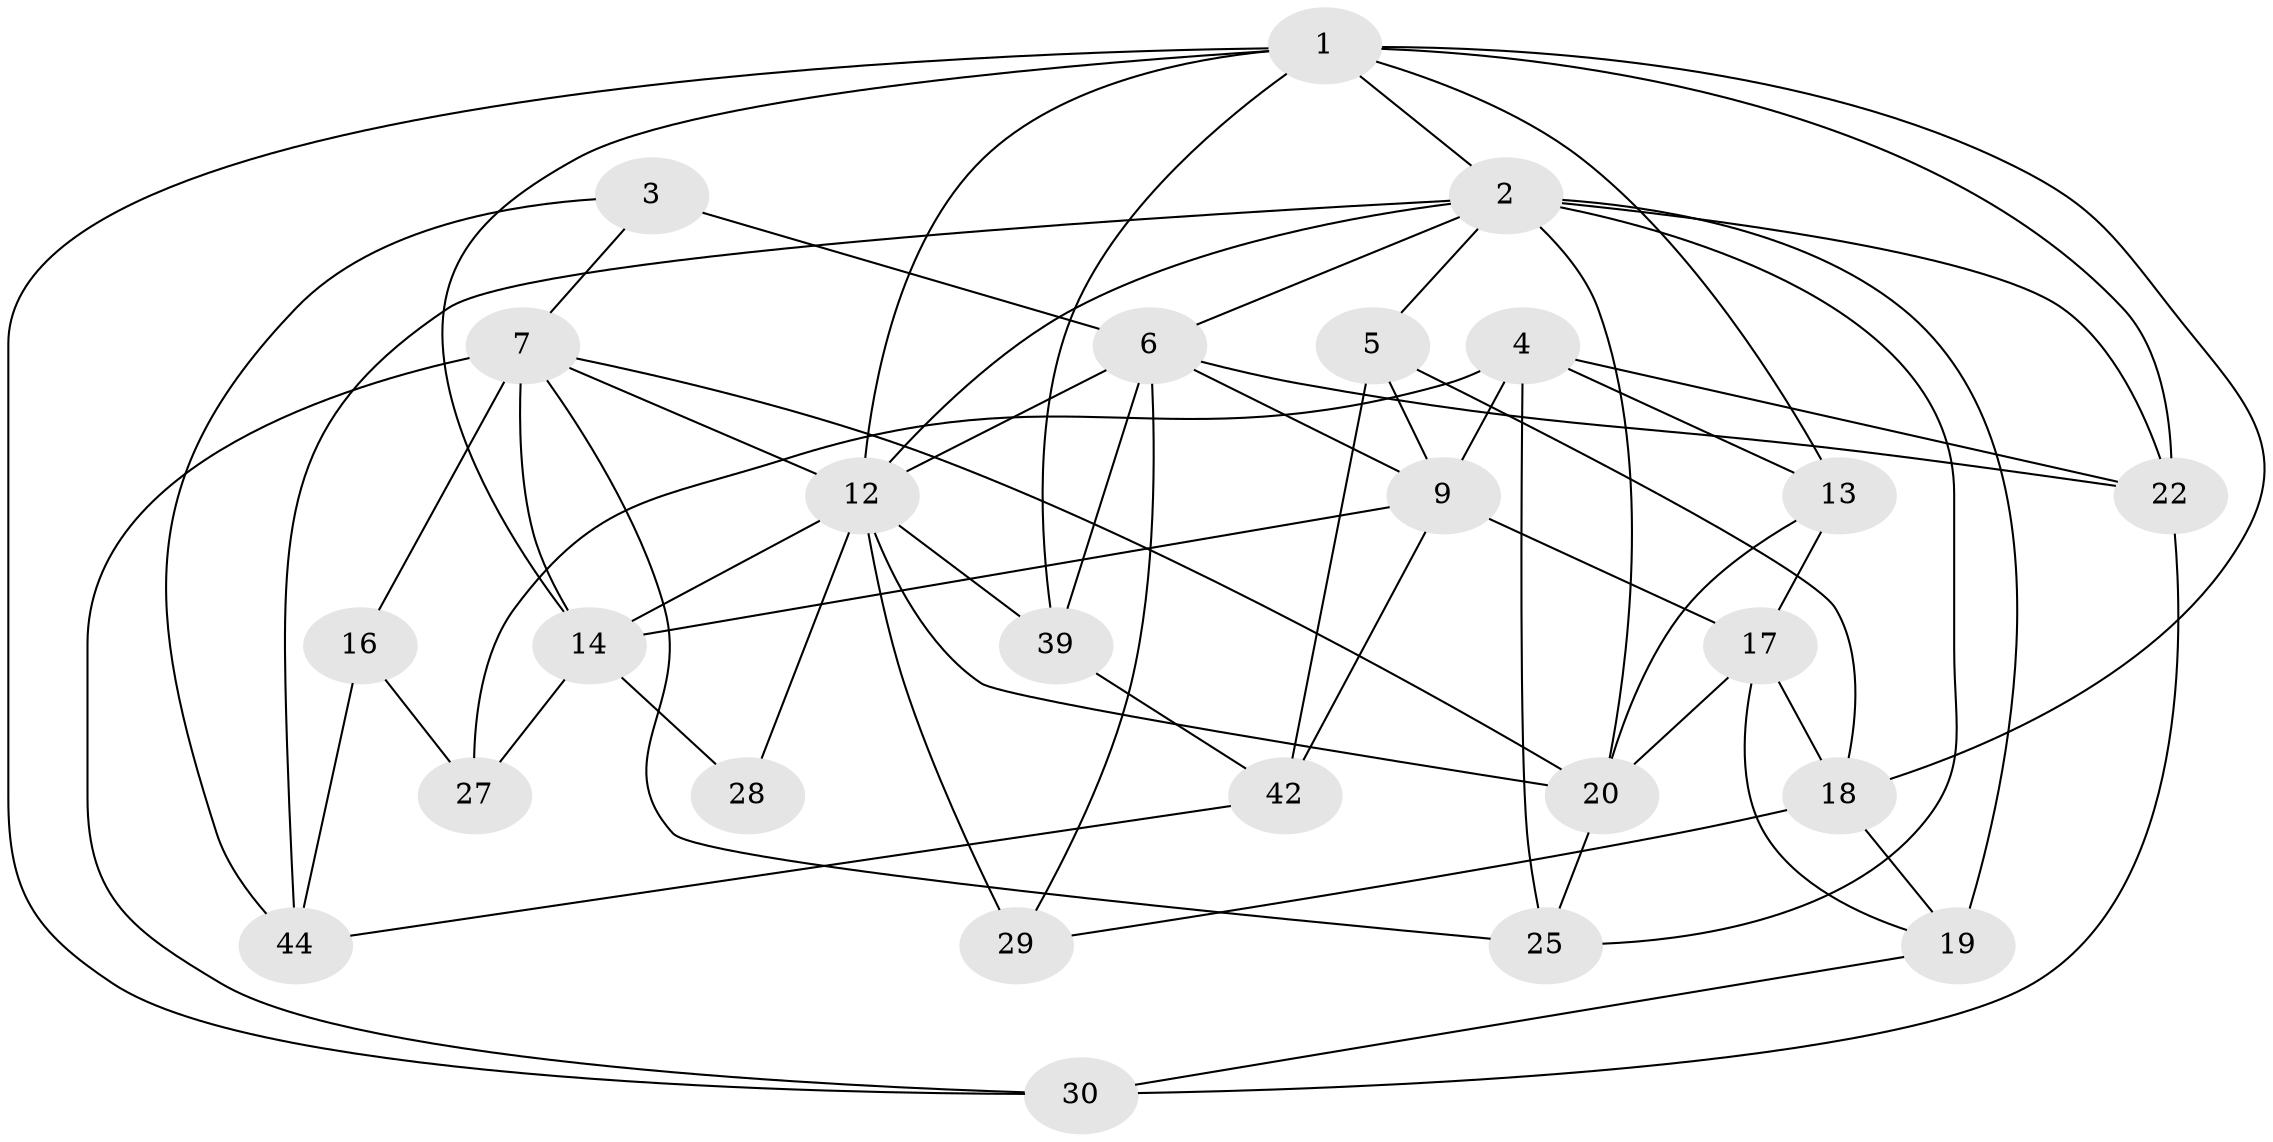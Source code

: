 // original degree distribution, {4: 1.0}
// Generated by graph-tools (version 1.1) at 2025/20/03/04/25 18:20:47]
// undirected, 25 vertices, 62 edges
graph export_dot {
graph [start="1"]
  node [color=gray90,style=filled];
  1 [super="+11"];
  2 [super="+8+10+21"];
  3;
  4 [super="+33"];
  5;
  6 [super="+15+49"];
  7 [super="+34"];
  9 [super="+24+46"];
  12 [super="+32+23+37"];
  13;
  14 [super="+50+43"];
  16;
  17 [super="+35"];
  18 [super="+48"];
  19 [super="+47"];
  20 [super="+26"];
  22 [super="+31"];
  25;
  27;
  28;
  29;
  30;
  39;
  42;
  44;
  1 -- 39;
  1 -- 13;
  1 -- 22;
  1 -- 2;
  1 -- 18;
  1 -- 14;
  1 -- 12;
  1 -- 30;
  2 -- 12 [weight=2];
  2 -- 25;
  2 -- 44;
  2 -- 5;
  2 -- 6;
  2 -- 22;
  2 -- 19 [weight=3];
  2 -- 20;
  3 -- 6 [weight=2];
  3 -- 44;
  3 -- 7;
  4 -- 27 [weight=2];
  4 -- 25;
  4 -- 22 [weight=2];
  4 -- 9 [weight=2];
  4 -- 13;
  5 -- 42;
  5 -- 18;
  5 -- 9;
  6 -- 9;
  6 -- 12;
  6 -- 39;
  6 -- 29;
  6 -- 22;
  7 -- 16 [weight=2];
  7 -- 30;
  7 -- 25;
  7 -- 20;
  7 -- 12;
  7 -- 14;
  9 -- 17;
  9 -- 42;
  9 -- 14 [weight=2];
  12 -- 39;
  12 -- 28 [weight=2];
  12 -- 29 [weight=2];
  12 -- 14;
  12 -- 20;
  13 -- 17;
  13 -- 20;
  14 -- 28 [weight=2];
  14 -- 27;
  16 -- 44;
  16 -- 27;
  17 -- 20;
  17 -- 19;
  17 -- 18 [weight=2];
  18 -- 29;
  18 -- 19;
  19 -- 30;
  20 -- 25;
  22 -- 30;
  39 -- 42;
  42 -- 44;
}

